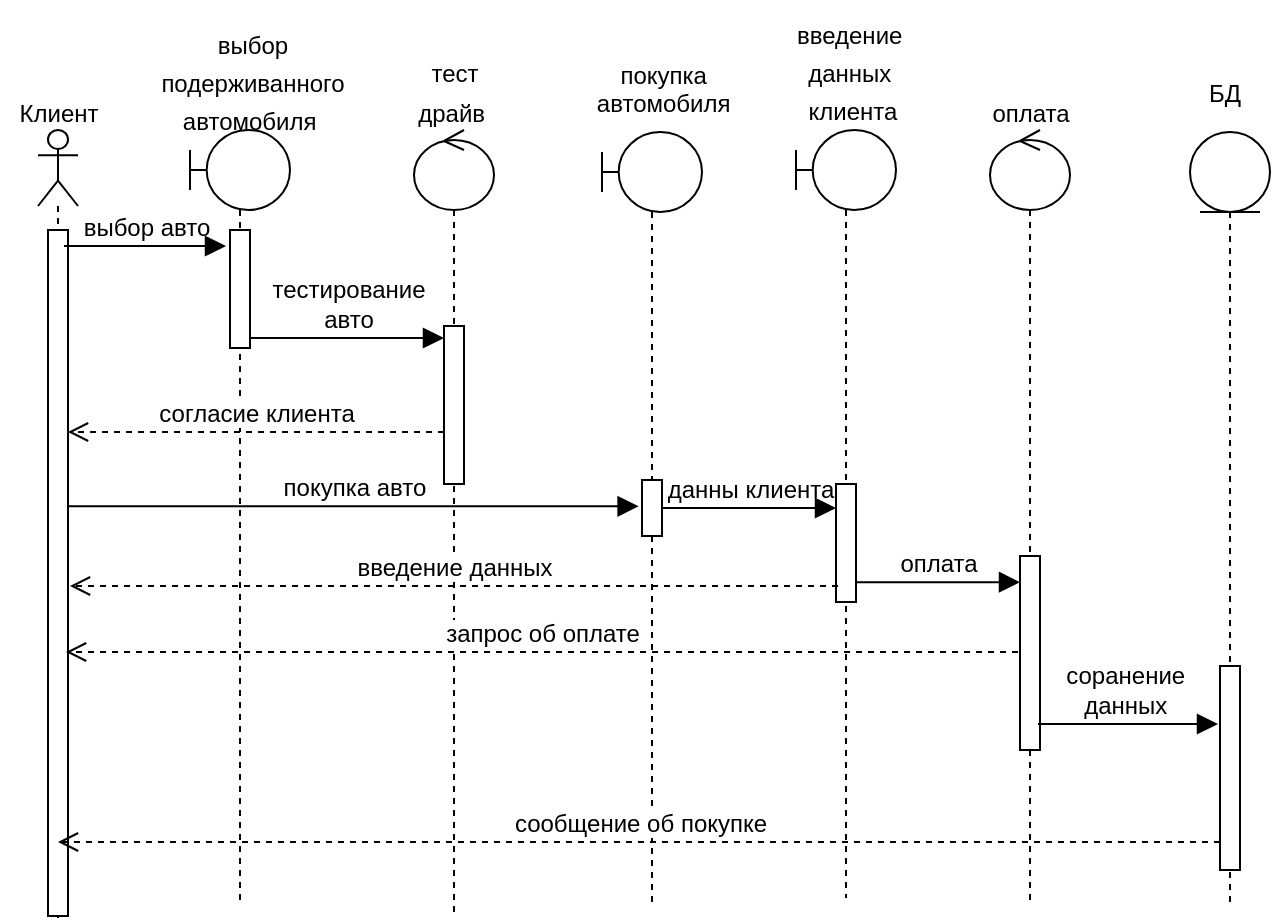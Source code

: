 <mxfile version="24.3.1" type="github">
  <diagram id="cDf2xeNGMrpcIZheGJRy" name="Page-2">
    <mxGraphModel dx="2288" dy="1875" grid="1" gridSize="10" guides="1" tooltips="1" connect="1" arrows="1" fold="1" page="1" pageScale="1" pageWidth="827" pageHeight="1169" math="0" shadow="0">
      <root>
        <mxCell id="0" />
        <mxCell id="1" parent="0" />
        <mxCell id="IkMieCKmTwQg4MCk2JD3-1" value="&lt;div&gt;&lt;br style=&quot;text-wrap: nowrap;&quot;&gt;&lt;/div&gt;" style="shape=umlLifeline;perimeter=lifelinePerimeter;whiteSpace=wrap;html=1;container=1;dropTarget=0;collapsible=0;recursiveResize=0;outlineConnect=0;portConstraint=eastwest;newEdgeStyle={&quot;curved&quot;:0,&quot;rounded&quot;:0};participant=umlActor;size=38;" vertex="1" parent="1">
          <mxGeometry x="-721" y="-978" width="20" height="394" as="geometry" />
        </mxCell>
        <mxCell id="IkMieCKmTwQg4MCk2JD3-2" value="" style="html=1;points=[[0,0,0,0,5],[0,1,0,0,-5],[1,0,0,0,5],[1,1,0,0,-5]];perimeter=orthogonalPerimeter;outlineConnect=0;targetShapes=umlLifeline;portConstraint=eastwest;newEdgeStyle={&quot;curved&quot;:0,&quot;rounded&quot;:0};" vertex="1" parent="IkMieCKmTwQg4MCk2JD3-1">
          <mxGeometry x="5" y="50" width="10" height="343" as="geometry" />
        </mxCell>
        <mxCell id="IkMieCKmTwQg4MCk2JD3-3" value="Клиент&lt;div style=&quot;font-size: 12px;&quot;&gt;&lt;br style=&quot;font-size: 12px;&quot;&gt;&lt;/div&gt;" style="text;html=1;align=center;verticalAlign=middle;resizable=0;points=[];autosize=1;strokeColor=none;fillColor=none;fontSize=12;" vertex="1" parent="1">
          <mxGeometry x="-740" y="-1000" width="58" height="41" as="geometry" />
        </mxCell>
        <mxCell id="IkMieCKmTwQg4MCk2JD3-4" value="" style="shape=umlLifeline;perimeter=lifelinePerimeter;whiteSpace=wrap;html=1;container=1;dropTarget=0;collapsible=0;recursiveResize=0;outlineConnect=0;portConstraint=eastwest;newEdgeStyle={&quot;curved&quot;:0,&quot;rounded&quot;:0};participant=umlBoundary;" vertex="1" parent="1">
          <mxGeometry x="-645" y="-978" width="50" height="388" as="geometry" />
        </mxCell>
        <mxCell id="IkMieCKmTwQg4MCk2JD3-5" value="" style="html=1;points=[[0,0,0,0,5],[0,1,0,0,-5],[1,0,0,0,5],[1,1,0,0,-5]];perimeter=orthogonalPerimeter;outlineConnect=0;targetShapes=umlLifeline;portConstraint=eastwest;newEdgeStyle={&quot;curved&quot;:0,&quot;rounded&quot;:0};" vertex="1" parent="IkMieCKmTwQg4MCk2JD3-4">
          <mxGeometry x="20" y="50" width="10" height="59" as="geometry" />
        </mxCell>
        <mxCell id="IkMieCKmTwQg4MCk2JD3-6" value="" style="shape=umlLifeline;perimeter=lifelinePerimeter;whiteSpace=wrap;html=1;container=1;dropTarget=0;collapsible=0;recursiveResize=0;outlineConnect=0;portConstraint=eastwest;newEdgeStyle={&quot;curved&quot;:0,&quot;rounded&quot;:0};participant=umlBoundary;" vertex="1" parent="1">
          <mxGeometry x="-439" y="-977" width="50" height="388" as="geometry" />
        </mxCell>
        <mxCell id="IkMieCKmTwQg4MCk2JD3-7" value="" style="html=1;points=[[0,0,0,0,5],[0,1,0,0,-5],[1,0,0,0,5],[1,1,0,0,-5]];perimeter=orthogonalPerimeter;outlineConnect=0;targetShapes=umlLifeline;portConstraint=eastwest;newEdgeStyle={&quot;curved&quot;:0,&quot;rounded&quot;:0};" vertex="1" parent="IkMieCKmTwQg4MCk2JD3-6">
          <mxGeometry x="20" y="174" width="10" height="28" as="geometry" />
        </mxCell>
        <mxCell id="IkMieCKmTwQg4MCk2JD3-8" value="" style="shape=umlLifeline;perimeter=lifelinePerimeter;whiteSpace=wrap;html=1;container=1;dropTarget=0;collapsible=0;recursiveResize=0;outlineConnect=0;portConstraint=eastwest;newEdgeStyle={&quot;curved&quot;:0,&quot;rounded&quot;:0};participant=umlControl;" vertex="1" parent="1">
          <mxGeometry x="-245" y="-978" width="40" height="387" as="geometry" />
        </mxCell>
        <mxCell id="IkMieCKmTwQg4MCk2JD3-9" value="" style="html=1;points=[[0,0,0,0,5],[0,1,0,0,-5],[1,0,0,0,5],[1,1,0,0,-5]];perimeter=orthogonalPerimeter;outlineConnect=0;targetShapes=umlLifeline;portConstraint=eastwest;newEdgeStyle={&quot;curved&quot;:0,&quot;rounded&quot;:0};" vertex="1" parent="IkMieCKmTwQg4MCk2JD3-8">
          <mxGeometry x="15" y="213" width="10" height="97" as="geometry" />
        </mxCell>
        <mxCell id="IkMieCKmTwQg4MCk2JD3-10" value="&lt;span style=&quot;font-size: 12px; text-wrap: wrap;&quot;&gt;выбор подерживанного автомобиля&amp;nbsp;&lt;/span&gt;" style="text;html=1;align=center;verticalAlign=middle;resizable=0;points=[];autosize=1;strokeColor=none;fillColor=none;fontSize=16;" vertex="1" parent="1">
          <mxGeometry x="-725" y="-1019" width="222" height="31" as="geometry" />
        </mxCell>
        <mxCell id="IkMieCKmTwQg4MCk2JD3-11" value="&lt;span style=&quot;font-size: 12px; text-wrap: wrap;&quot;&gt;тест драйв&amp;nbsp;&lt;/span&gt;" style="text;html=1;align=center;verticalAlign=middle;resizable=0;points=[];autosize=1;strokeColor=none;fillColor=none;fontSize=16;" vertex="1" parent="1">
          <mxGeometry x="-554" y="-1014" width="82" height="31" as="geometry" />
        </mxCell>
        <mxCell id="IkMieCKmTwQg4MCk2JD3-12" value="&lt;span style=&quot;color: rgb(0, 0, 0); font-family: Helvetica; font-size: 12px; font-style: normal; font-variant-ligatures: normal; font-variant-caps: normal; font-weight: 400; letter-spacing: normal; orphans: 2; text-indent: 0px; text-transform: none; widows: 2; word-spacing: 0px; -webkit-text-stroke-width: 0px; white-space: normal; background-color: rgb(255, 255, 255); text-decoration-thickness: initial; text-decoration-style: initial; text-decoration-color: initial; float: none; display: inline !important;&quot;&gt;покупка&amp;nbsp;&lt;/span&gt;&lt;div&gt;&lt;span style=&quot;color: rgb(0, 0, 0); font-family: Helvetica; font-size: 12px; font-style: normal; font-variant-ligatures: normal; font-variant-caps: normal; font-weight: 400; letter-spacing: normal; orphans: 2; text-indent: 0px; text-transform: none; widows: 2; word-spacing: 0px; -webkit-text-stroke-width: 0px; white-space: normal; background-color: rgb(255, 255, 255); text-decoration-thickness: initial; text-decoration-style: initial; text-decoration-color: initial; float: none; display: inline !important;&quot;&gt;автомобиля&amp;nbsp;&lt;/span&gt;&lt;/div&gt;" style="text;whiteSpace=wrap;html=1;align=center;" vertex="1" parent="1">
          <mxGeometry x="-453" y="-1019" width="93" height="36" as="geometry" />
        </mxCell>
        <mxCell id="IkMieCKmTwQg4MCk2JD3-13" value="выбор авто" style="html=1;verticalAlign=bottom;labelBackgroundColor=none;endArrow=block;endFill=1;rounded=0;fontSize=12;startSize=8;endSize=8;curved=1;" edge="1" parent="1">
          <mxGeometry width="160" relative="1" as="geometry">
            <mxPoint x="-708" y="-920" as="sourcePoint" />
            <mxPoint x="-627" y="-920.0" as="targetPoint" />
          </mxGeometry>
        </mxCell>
        <mxCell id="IkMieCKmTwQg4MCk2JD3-14" value="" style="shape=umlLifeline;perimeter=lifelinePerimeter;whiteSpace=wrap;html=1;container=1;dropTarget=0;collapsible=0;recursiveResize=0;outlineConnect=0;portConstraint=eastwest;newEdgeStyle={&quot;curved&quot;:0,&quot;rounded&quot;:0};participant=umlControl;" vertex="1" parent="1">
          <mxGeometry x="-533" y="-978" width="40" height="392" as="geometry" />
        </mxCell>
        <mxCell id="IkMieCKmTwQg4MCk2JD3-15" value="" style="html=1;points=[[0,0,0,0,5],[0,1,0,0,-5],[1,0,0,0,5],[1,1,0,0,-5]];perimeter=orthogonalPerimeter;outlineConnect=0;targetShapes=umlLifeline;portConstraint=eastwest;newEdgeStyle={&quot;curved&quot;:0,&quot;rounded&quot;:0};" vertex="1" parent="IkMieCKmTwQg4MCk2JD3-14">
          <mxGeometry x="15" y="98" width="10" height="79" as="geometry" />
        </mxCell>
        <mxCell id="IkMieCKmTwQg4MCk2JD3-16" value="тестирование&lt;div&gt;авто&lt;/div&gt;" style="html=1;verticalAlign=bottom;labelBackgroundColor=none;endArrow=block;endFill=1;rounded=0;fontSize=12;startSize=8;endSize=8;curved=1;exitX=1;exitY=1;exitDx=0;exitDy=-5;exitPerimeter=0;" edge="1" parent="1" source="IkMieCKmTwQg4MCk2JD3-5" target="IkMieCKmTwQg4MCk2JD3-15">
          <mxGeometry width="160" relative="1" as="geometry">
            <mxPoint x="-609" y="-874" as="sourcePoint" />
            <mxPoint x="-528" y="-874" as="targetPoint" />
          </mxGeometry>
        </mxCell>
        <mxCell id="IkMieCKmTwQg4MCk2JD3-17" value="согласие клиента" style="html=1;verticalAlign=bottom;endArrow=open;dashed=1;endSize=8;curved=0;rounded=0;fontSize=12;" edge="1" parent="1">
          <mxGeometry relative="1" as="geometry">
            <mxPoint x="-518" y="-827.0" as="sourcePoint" />
            <mxPoint x="-706" y="-827.0" as="targetPoint" />
          </mxGeometry>
        </mxCell>
        <mxCell id="IkMieCKmTwQg4MCk2JD3-18" value="&lt;font style=&quot;font-size: 12px;&quot;&gt;оплата&lt;/font&gt;" style="text;html=1;align=center;verticalAlign=middle;resizable=0;points=[];autosize=1;strokeColor=none;fillColor=none;fontSize=16;" vertex="1" parent="1">
          <mxGeometry x="-253.5" y="-1004" width="57" height="31" as="geometry" />
        </mxCell>
        <mxCell id="IkMieCKmTwQg4MCk2JD3-19" value="" style="shape=umlLifeline;perimeter=lifelinePerimeter;whiteSpace=wrap;html=1;container=1;dropTarget=0;collapsible=0;recursiveResize=0;outlineConnect=0;portConstraint=eastwest;newEdgeStyle={&quot;curved&quot;:0,&quot;rounded&quot;:0};participant=umlBoundary;" vertex="1" parent="1">
          <mxGeometry x="-342" y="-978" width="50" height="384" as="geometry" />
        </mxCell>
        <mxCell id="IkMieCKmTwQg4MCk2JD3-20" value="" style="html=1;points=[[0,0,0,0,5],[0,1,0,0,-5],[1,0,0,0,5],[1,1,0,0,-5]];perimeter=orthogonalPerimeter;outlineConnect=0;targetShapes=umlLifeline;portConstraint=eastwest;newEdgeStyle={&quot;curved&quot;:0,&quot;rounded&quot;:0};" vertex="1" parent="IkMieCKmTwQg4MCk2JD3-19">
          <mxGeometry x="20" y="177" width="10" height="59" as="geometry" />
        </mxCell>
        <mxCell id="IkMieCKmTwQg4MCk2JD3-21" value="" style="shape=umlLifeline;perimeter=lifelinePerimeter;whiteSpace=wrap;html=1;container=1;dropTarget=0;collapsible=0;recursiveResize=0;outlineConnect=0;portConstraint=eastwest;newEdgeStyle={&quot;curved&quot;:0,&quot;rounded&quot;:0};participant=umlEntity;" vertex="1" parent="1">
          <mxGeometry x="-145" y="-977" width="40" height="386" as="geometry" />
        </mxCell>
        <mxCell id="IkMieCKmTwQg4MCk2JD3-22" value="" style="html=1;points=[[0,0,0,0,5],[0,1,0,0,-5],[1,0,0,0,5],[1,1,0,0,-5]];perimeter=orthogonalPerimeter;outlineConnect=0;targetShapes=umlLifeline;portConstraint=eastwest;newEdgeStyle={&quot;curved&quot;:0,&quot;rounded&quot;:0};" vertex="1" parent="IkMieCKmTwQg4MCk2JD3-21">
          <mxGeometry x="15" y="267" width="10" height="102" as="geometry" />
        </mxCell>
        <mxCell id="IkMieCKmTwQg4MCk2JD3-23" value="&lt;font style=&quot;font-size: 12px;&quot;&gt;введение&amp;nbsp;&lt;/font&gt;&lt;div&gt;&lt;font style=&quot;font-size: 12px;&quot;&gt;данных&amp;nbsp;&lt;/font&gt;&lt;/div&gt;&lt;div&gt;&lt;font style=&quot;font-size: 12px;&quot;&gt;клиента&lt;/font&gt;&lt;/div&gt;" style="text;html=1;align=center;verticalAlign=middle;resizable=0;points=[];autosize=1;strokeColor=none;fillColor=none;fontSize=16;" vertex="1" parent="1">
          <mxGeometry x="-351" y="-1043" width="74" height="70" as="geometry" />
        </mxCell>
        <mxCell id="IkMieCKmTwQg4MCk2JD3-24" value="&lt;font style=&quot;font-size: 12px;&quot;&gt;БД&lt;/font&gt;" style="text;html=1;align=center;verticalAlign=middle;resizable=0;points=[];autosize=1;strokeColor=none;fillColor=none;fontSize=16;" vertex="1" parent="1">
          <mxGeometry x="-145" y="-1014" width="34" height="31" as="geometry" />
        </mxCell>
        <mxCell id="IkMieCKmTwQg4MCk2JD3-25" value="покупка авто" style="html=1;verticalAlign=bottom;labelBackgroundColor=none;endArrow=block;endFill=1;rounded=0;fontSize=12;startSize=8;endSize=8;curved=1;entryX=-0.033;entryY=0.331;entryDx=0;entryDy=0;entryPerimeter=0;" edge="1" parent="1" source="IkMieCKmTwQg4MCk2JD3-2">
          <mxGeometry x="-0.001" width="160" relative="1" as="geometry">
            <mxPoint x="-717.0" y="-789.997" as="sourcePoint" />
            <mxPoint x="-420.71" y="-789.871" as="targetPoint" />
            <mxPoint as="offset" />
          </mxGeometry>
        </mxCell>
        <mxCell id="IkMieCKmTwQg4MCk2JD3-26" value="данны клиента" style="html=1;verticalAlign=bottom;labelBackgroundColor=none;endArrow=block;endFill=1;rounded=0;fontSize=12;startSize=8;endSize=8;curved=1;" edge="1" parent="1">
          <mxGeometry x="-0.004" width="160" relative="1" as="geometry">
            <mxPoint x="-409" y="-789" as="sourcePoint" />
            <mxPoint x="-322" y="-789" as="targetPoint" />
            <mxPoint as="offset" />
          </mxGeometry>
        </mxCell>
        <mxCell id="IkMieCKmTwQg4MCk2JD3-27" value="оплата" style="html=1;verticalAlign=bottom;labelBackgroundColor=none;endArrow=block;endFill=1;rounded=0;fontSize=12;startSize=8;endSize=8;curved=1;exitX=1;exitY=1;exitDx=0;exitDy=-5;exitPerimeter=0;" edge="1" parent="1">
          <mxGeometry width="160" relative="1" as="geometry">
            <mxPoint x="-312" y="-751.92" as="sourcePoint" />
            <mxPoint x="-230" y="-751.92" as="targetPoint" />
          </mxGeometry>
        </mxCell>
        <mxCell id="IkMieCKmTwQg4MCk2JD3-28" value="запрос об оплате" style="html=1;verticalAlign=bottom;endArrow=open;dashed=1;endSize=8;curved=0;rounded=0;fontSize=12;" edge="1" parent="1">
          <mxGeometry relative="1" as="geometry">
            <mxPoint x="-231" y="-717" as="sourcePoint" />
            <mxPoint x="-707" y="-717" as="targetPoint" />
          </mxGeometry>
        </mxCell>
        <mxCell id="IkMieCKmTwQg4MCk2JD3-29" value="соранение&amp;nbsp;&lt;div&gt;данных&amp;nbsp;&lt;/div&gt;" style="html=1;verticalAlign=bottom;labelBackgroundColor=none;endArrow=block;endFill=1;rounded=0;fontSize=12;startSize=8;endSize=8;curved=1;" edge="1" parent="1">
          <mxGeometry width="160" relative="1" as="geometry">
            <mxPoint x="-221" y="-681" as="sourcePoint" />
            <mxPoint x="-131" y="-681" as="targetPoint" />
          </mxGeometry>
        </mxCell>
        <mxCell id="IkMieCKmTwQg4MCk2JD3-30" value="сообщение об покупке" style="html=1;verticalAlign=bottom;endArrow=open;dashed=1;endSize=8;curved=0;rounded=0;fontSize=12;" edge="1" parent="1" source="IkMieCKmTwQg4MCk2JD3-22">
          <mxGeometry relative="1" as="geometry">
            <mxPoint x="-138" y="-622" as="sourcePoint" />
            <mxPoint x="-711" y="-622" as="targetPoint" />
          </mxGeometry>
        </mxCell>
        <mxCell id="IkMieCKmTwQg4MCk2JD3-31" value="введение данных" style="html=1;verticalAlign=bottom;endArrow=open;dashed=1;endSize=8;curved=0;rounded=0;fontSize=12;entryX=1;entryY=0.484;entryDx=0;entryDy=0;entryPerimeter=0;" edge="1" parent="1">
          <mxGeometry relative="1" as="geometry">
            <mxPoint x="-321" y="-749.998" as="sourcePoint" />
            <mxPoint x="-705" y="-749.998" as="targetPoint" />
            <mxPoint as="offset" />
          </mxGeometry>
        </mxCell>
      </root>
    </mxGraphModel>
  </diagram>
</mxfile>

